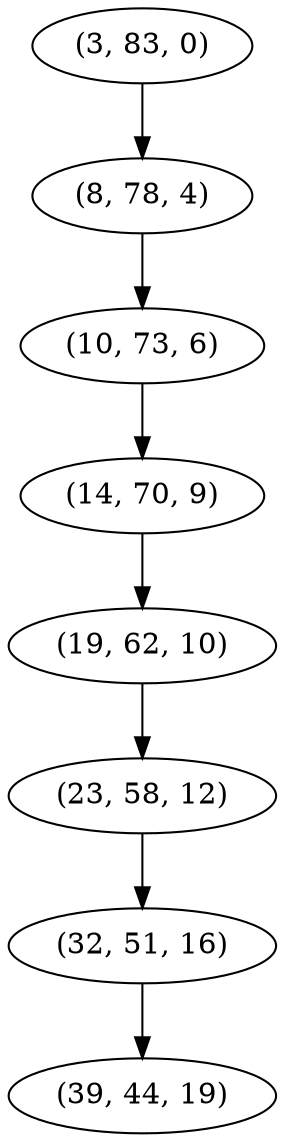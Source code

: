 digraph tree {
    "(3, 83, 0)";
    "(8, 78, 4)";
    "(10, 73, 6)";
    "(14, 70, 9)";
    "(19, 62, 10)";
    "(23, 58, 12)";
    "(32, 51, 16)";
    "(39, 44, 19)";
    "(3, 83, 0)" -> "(8, 78, 4)";
    "(8, 78, 4)" -> "(10, 73, 6)";
    "(10, 73, 6)" -> "(14, 70, 9)";
    "(14, 70, 9)" -> "(19, 62, 10)";
    "(19, 62, 10)" -> "(23, 58, 12)";
    "(23, 58, 12)" -> "(32, 51, 16)";
    "(32, 51, 16)" -> "(39, 44, 19)";
}
